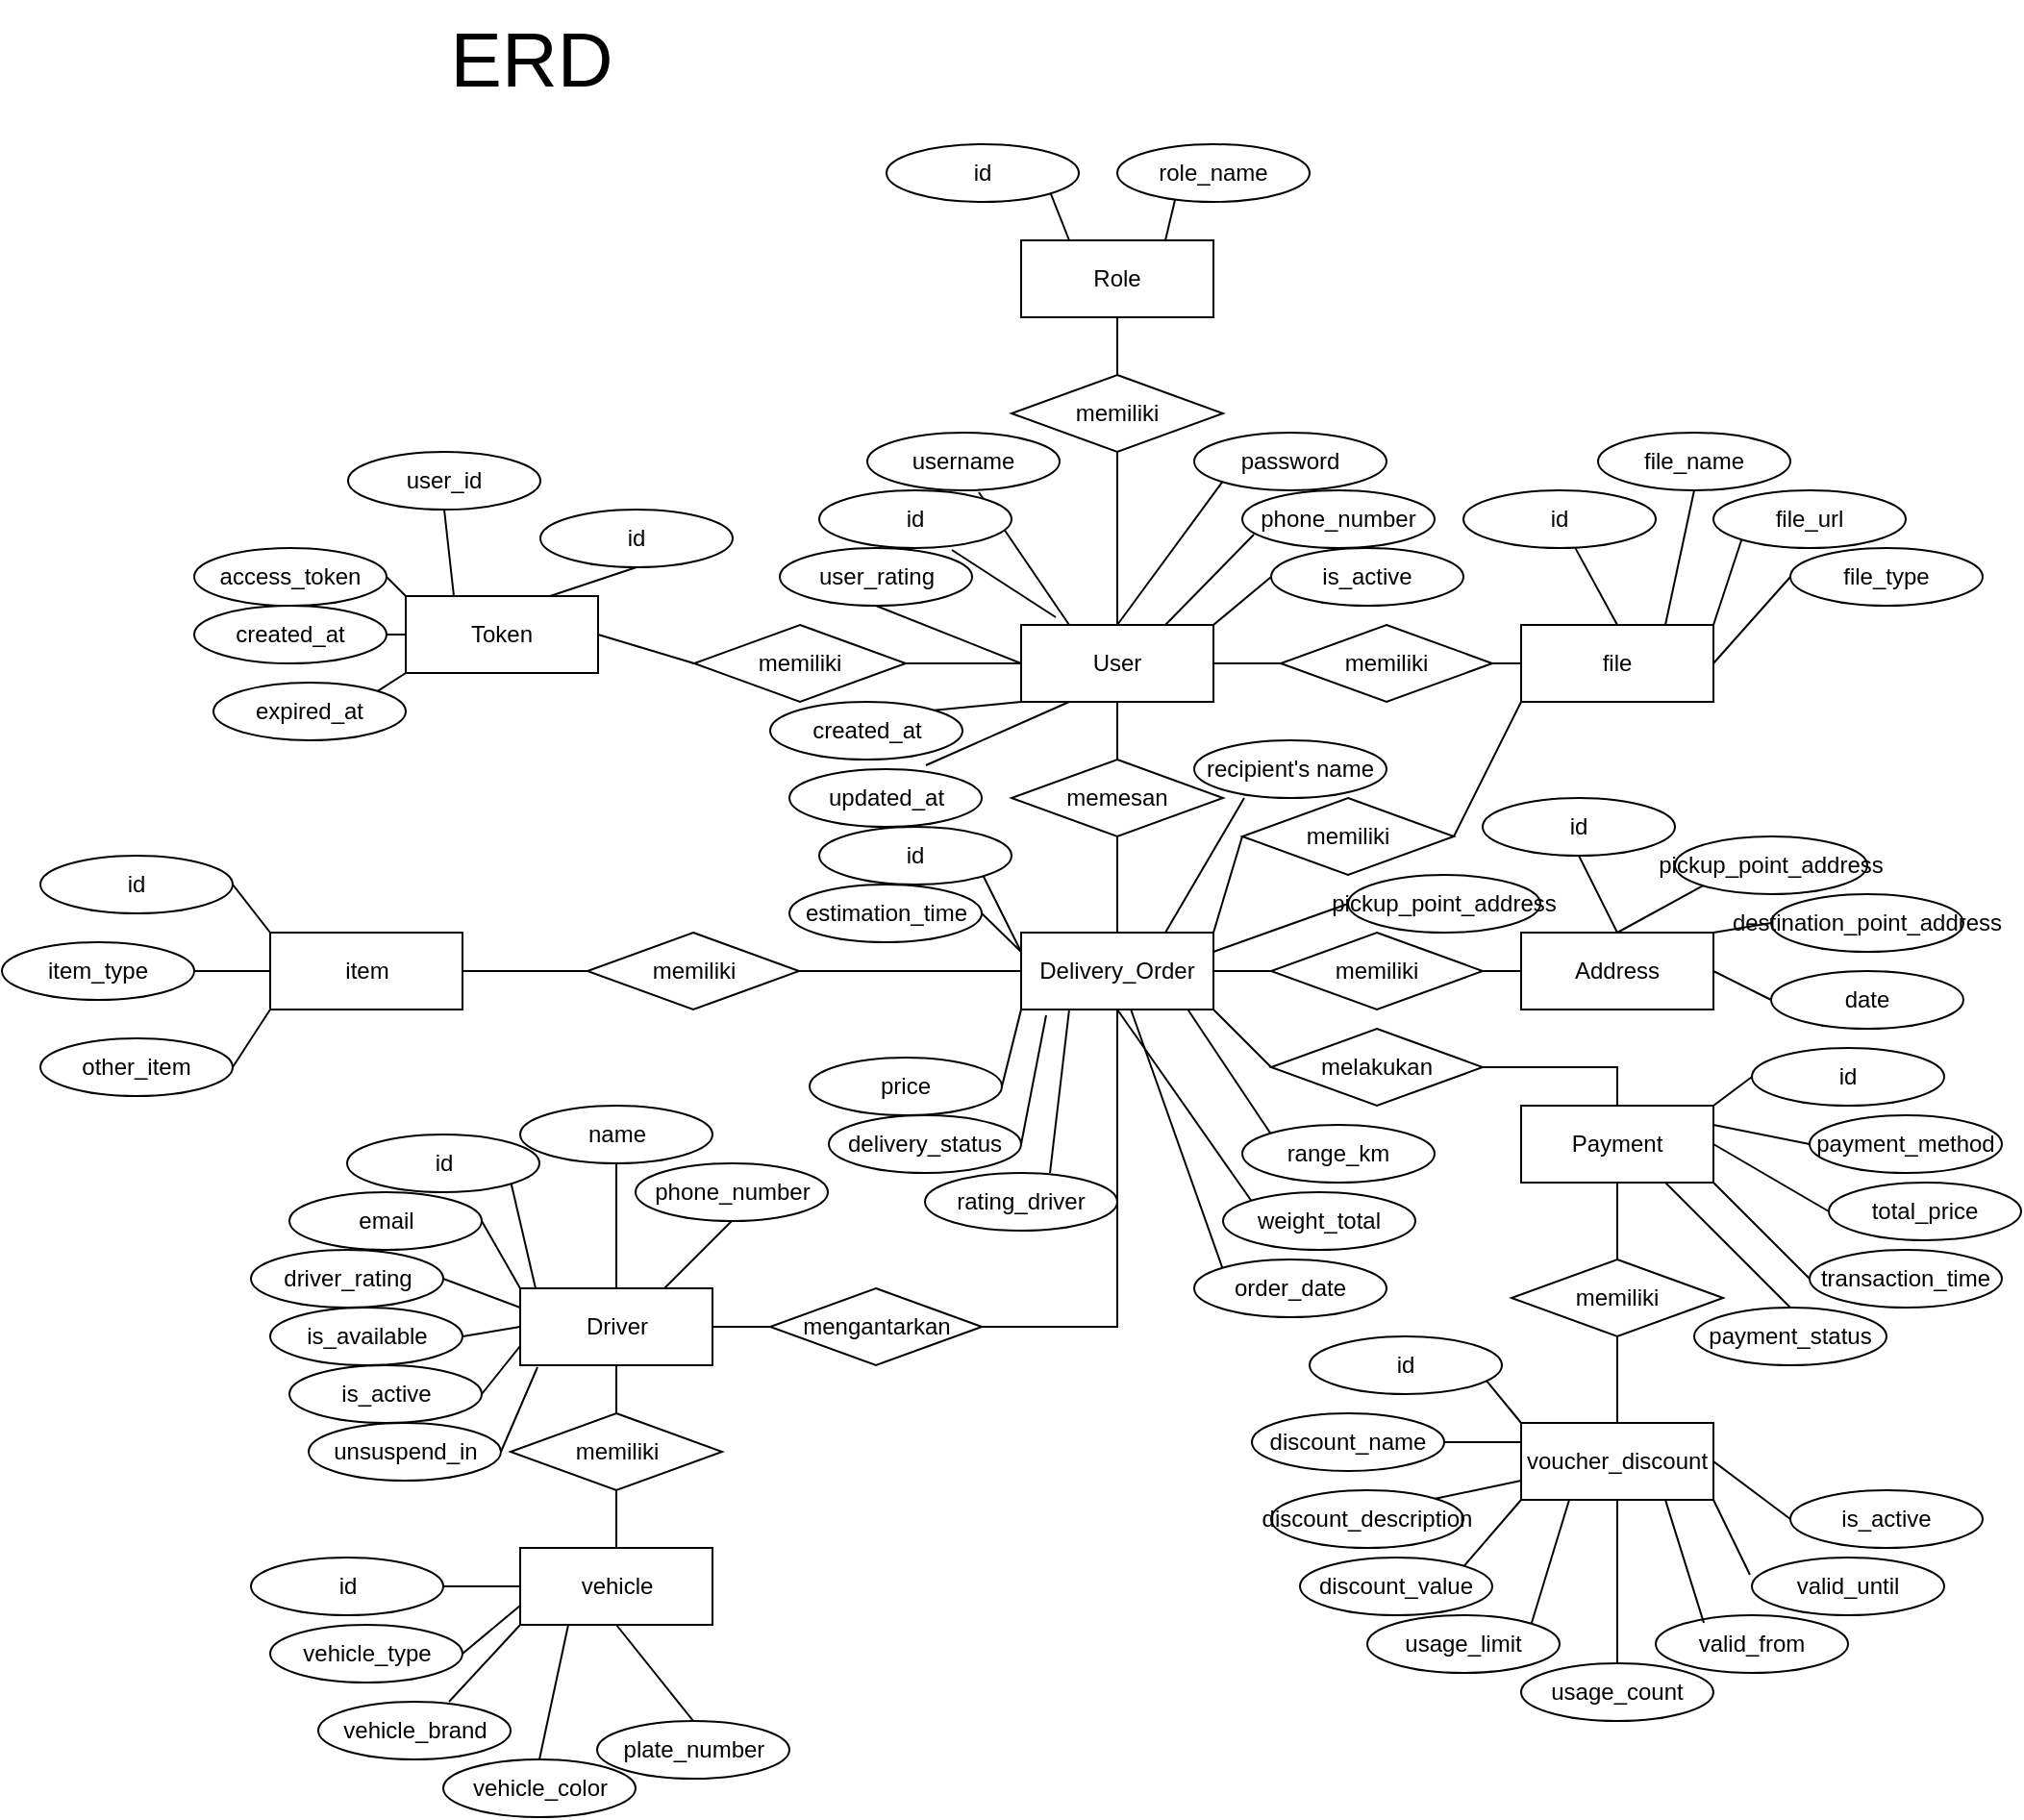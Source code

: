 <mxfile version="27.1.6">
  <diagram id="R2lEEEUBdFMjLlhIrx00" name="Page-1">
    <mxGraphModel dx="1246" dy="687" grid="1" gridSize="10" guides="1" tooltips="1" connect="1" arrows="1" fold="1" page="1" pageScale="1" pageWidth="850" pageHeight="1100" math="0" shadow="0" extFonts="Permanent Marker^https://fonts.googleapis.com/css?family=Permanent+Marker">
      <root>
        <mxCell id="0" />
        <mxCell id="1" parent="0" />
        <mxCell id="cLD9-flNQuJHAPPy_8HS-1" style="rounded=0;orthogonalLoop=1;jettySize=auto;html=1;exitX=0;exitY=0.5;exitDx=0;exitDy=0;entryX=0.5;entryY=1;entryDx=0;entryDy=0;endArrow=none;startFill=0;" edge="1" parent="1" source="cLD9-flNQuJHAPPy_8HS-5" target="cLD9-flNQuJHAPPy_8HS-12">
          <mxGeometry relative="1" as="geometry" />
        </mxCell>
        <mxCell id="cLD9-flNQuJHAPPy_8HS-2" style="rounded=0;orthogonalLoop=1;jettySize=auto;html=1;exitX=1;exitY=0.5;exitDx=0;exitDy=0;entryX=0;entryY=0.5;entryDx=0;entryDy=0;endArrow=none;startFill=0;" edge="1" parent="1" source="cLD9-flNQuJHAPPy_8HS-5" target="cLD9-flNQuJHAPPy_8HS-33">
          <mxGeometry relative="1" as="geometry" />
        </mxCell>
        <mxCell id="cLD9-flNQuJHAPPy_8HS-3" style="rounded=0;orthogonalLoop=1;jettySize=auto;html=1;exitX=0.5;exitY=1;exitDx=0;exitDy=0;entryX=0.5;entryY=0;entryDx=0;entryDy=0;endArrow=none;startFill=0;" edge="1" parent="1" source="cLD9-flNQuJHAPPy_8HS-5" target="cLD9-flNQuJHAPPy_8HS-49">
          <mxGeometry relative="1" as="geometry">
            <mxPoint x="1070" y="555" as="targetPoint" />
          </mxGeometry>
        </mxCell>
        <mxCell id="cLD9-flNQuJHAPPy_8HS-4" style="edgeStyle=orthogonalEdgeStyle;rounded=0;orthogonalLoop=1;jettySize=auto;html=1;exitX=0.5;exitY=0;exitDx=0;exitDy=0;endArrow=none;startFill=0;" edge="1" parent="1" source="cLD9-flNQuJHAPPy_8HS-5" target="cLD9-flNQuJHAPPy_8HS-121">
          <mxGeometry relative="1" as="geometry" />
        </mxCell>
        <mxCell id="cLD9-flNQuJHAPPy_8HS-5" value="User" style="rounded=0;whiteSpace=wrap;html=1;" vertex="1" parent="1">
          <mxGeometry x="900" y="475" width="100" height="40" as="geometry" />
        </mxCell>
        <mxCell id="cLD9-flNQuJHAPPy_8HS-6" value="phone_number" style="ellipse;whiteSpace=wrap;html=1;" vertex="1" parent="1">
          <mxGeometry x="1015" y="405" width="100" height="30" as="geometry" />
        </mxCell>
        <mxCell id="cLD9-flNQuJHAPPy_8HS-7" value="username" style="ellipse;whiteSpace=wrap;html=1;" vertex="1" parent="1">
          <mxGeometry x="820" y="375" width="100" height="30" as="geometry" />
        </mxCell>
        <mxCell id="cLD9-flNQuJHAPPy_8HS-8" value="password" style="ellipse;whiteSpace=wrap;html=1;" vertex="1" parent="1">
          <mxGeometry x="990" y="375" width="100" height="30" as="geometry" />
        </mxCell>
        <mxCell id="cLD9-flNQuJHAPPy_8HS-9" value="created_at" style="ellipse;whiteSpace=wrap;html=1;" vertex="1" parent="1">
          <mxGeometry x="769.5" y="515" width="100" height="30" as="geometry" />
        </mxCell>
        <mxCell id="cLD9-flNQuJHAPPy_8HS-10" value="is_active" style="ellipse;whiteSpace=wrap;html=1;" vertex="1" parent="1">
          <mxGeometry x="1030" y="435" width="100" height="30" as="geometry" />
        </mxCell>
        <mxCell id="cLD9-flNQuJHAPPy_8HS-11" value="updated_at" style="ellipse;whiteSpace=wrap;html=1;" vertex="1" parent="1">
          <mxGeometry x="779.5" y="550" width="100" height="30" as="geometry" />
        </mxCell>
        <mxCell id="cLD9-flNQuJHAPPy_8HS-12" value="user_rating" style="ellipse;whiteSpace=wrap;html=1;" vertex="1" parent="1">
          <mxGeometry x="774.5" y="435" width="100" height="30" as="geometry" />
        </mxCell>
        <mxCell id="cLD9-flNQuJHAPPy_8HS-13" style="edgeStyle=orthogonalEdgeStyle;rounded=0;orthogonalLoop=1;jettySize=auto;html=1;exitX=1;exitY=0.5;exitDx=0;exitDy=0;entryX=0;entryY=0.5;entryDx=0;entryDy=0;endArrow=none;startFill=0;" edge="1" parent="1" source="cLD9-flNQuJHAPPy_8HS-14" target="cLD9-flNQuJHAPPy_8HS-5">
          <mxGeometry relative="1" as="geometry" />
        </mxCell>
        <mxCell id="cLD9-flNQuJHAPPy_8HS-14" value="memiliki" style="rhombus;whiteSpace=wrap;html=1;" vertex="1" parent="1">
          <mxGeometry x="730" y="475" width="110" height="40" as="geometry" />
        </mxCell>
        <mxCell id="cLD9-flNQuJHAPPy_8HS-15" style="rounded=0;orthogonalLoop=1;jettySize=auto;html=1;exitX=1;exitY=0.5;exitDx=0;exitDy=0;entryX=0;entryY=0.5;entryDx=0;entryDy=0;endArrow=none;startFill=0;" edge="1" parent="1" source="cLD9-flNQuJHAPPy_8HS-21" target="cLD9-flNQuJHAPPy_8HS-14">
          <mxGeometry relative="1" as="geometry" />
        </mxCell>
        <mxCell id="cLD9-flNQuJHAPPy_8HS-16" style="rounded=0;orthogonalLoop=1;jettySize=auto;html=1;exitX=0.75;exitY=0;exitDx=0;exitDy=0;entryX=0.5;entryY=1;entryDx=0;entryDy=0;endArrow=none;startFill=0;" edge="1" parent="1" source="cLD9-flNQuJHAPPy_8HS-21" target="cLD9-flNQuJHAPPy_8HS-86">
          <mxGeometry relative="1" as="geometry" />
        </mxCell>
        <mxCell id="cLD9-flNQuJHAPPy_8HS-17" style="rounded=0;orthogonalLoop=1;jettySize=auto;html=1;exitX=0.25;exitY=0;exitDx=0;exitDy=0;entryX=0.5;entryY=1;entryDx=0;entryDy=0;endArrow=none;startFill=0;" edge="1" parent="1" source="cLD9-flNQuJHAPPy_8HS-21" target="cLD9-flNQuJHAPPy_8HS-83">
          <mxGeometry relative="1" as="geometry" />
        </mxCell>
        <mxCell id="cLD9-flNQuJHAPPy_8HS-18" style="rounded=0;orthogonalLoop=1;jettySize=auto;html=1;exitX=0;exitY=0;exitDx=0;exitDy=0;entryX=1;entryY=0.5;entryDx=0;entryDy=0;endArrow=none;startFill=0;" edge="1" parent="1" source="cLD9-flNQuJHAPPy_8HS-21" target="cLD9-flNQuJHAPPy_8HS-88">
          <mxGeometry relative="1" as="geometry" />
        </mxCell>
        <mxCell id="cLD9-flNQuJHAPPy_8HS-19" style="rounded=0;orthogonalLoop=1;jettySize=auto;html=1;exitX=0;exitY=0.5;exitDx=0;exitDy=0;entryX=1;entryY=0.5;entryDx=0;entryDy=0;endArrow=none;startFill=0;" edge="1" parent="1" source="cLD9-flNQuJHAPPy_8HS-21" target="cLD9-flNQuJHAPPy_8HS-82">
          <mxGeometry relative="1" as="geometry" />
        </mxCell>
        <mxCell id="cLD9-flNQuJHAPPy_8HS-20" style="rounded=0;orthogonalLoop=1;jettySize=auto;html=1;exitX=0;exitY=1;exitDx=0;exitDy=0;entryX=1;entryY=0;entryDx=0;entryDy=0;endArrow=none;startFill=0;" edge="1" parent="1" source="cLD9-flNQuJHAPPy_8HS-21" target="cLD9-flNQuJHAPPy_8HS-87">
          <mxGeometry relative="1" as="geometry" />
        </mxCell>
        <mxCell id="cLD9-flNQuJHAPPy_8HS-21" value="Token" style="rounded=0;whiteSpace=wrap;html=1;" vertex="1" parent="1">
          <mxGeometry x="580" y="460" width="100" height="40" as="geometry" />
        </mxCell>
        <mxCell id="cLD9-flNQuJHAPPy_8HS-22" style="rounded=0;orthogonalLoop=1;jettySize=auto;html=1;exitX=0.75;exitY=0;exitDx=0;exitDy=0;entryX=0.5;entryY=1;entryDx=0;entryDy=0;endArrow=none;startFill=0;" edge="1" parent="1" source="cLD9-flNQuJHAPPy_8HS-25" target="cLD9-flNQuJHAPPy_8HS-54">
          <mxGeometry relative="1" as="geometry" />
        </mxCell>
        <mxCell id="cLD9-flNQuJHAPPy_8HS-23" style="rounded=0;orthogonalLoop=1;jettySize=auto;html=1;exitX=1;exitY=0;exitDx=0;exitDy=0;entryX=0;entryY=1;entryDx=0;entryDy=0;endArrow=none;startFill=0;" edge="1" parent="1" source="cLD9-flNQuJHAPPy_8HS-25" target="cLD9-flNQuJHAPPy_8HS-53">
          <mxGeometry relative="1" as="geometry" />
        </mxCell>
        <mxCell id="cLD9-flNQuJHAPPy_8HS-24" style="rounded=0;orthogonalLoop=1;jettySize=auto;html=1;exitX=1;exitY=0.5;exitDx=0;exitDy=0;entryX=0;entryY=0.5;entryDx=0;entryDy=0;endArrow=none;startFill=0;" edge="1" parent="1" source="cLD9-flNQuJHAPPy_8HS-25" target="cLD9-flNQuJHAPPy_8HS-55">
          <mxGeometry relative="1" as="geometry" />
        </mxCell>
        <mxCell id="cLD9-flNQuJHAPPy_8HS-25" value="file" style="rounded=0;whiteSpace=wrap;html=1;" vertex="1" parent="1">
          <mxGeometry x="1160" y="475" width="100" height="40" as="geometry" />
        </mxCell>
        <mxCell id="cLD9-flNQuJHAPPy_8HS-26" style="rounded=0;orthogonalLoop=1;jettySize=auto;html=1;exitX=0.25;exitY=0;exitDx=0;exitDy=0;entryX=0.58;entryY=1.033;entryDx=0;entryDy=0;endArrow=none;startFill=0;entryPerimeter=0;" edge="1" parent="1" source="cLD9-flNQuJHAPPy_8HS-5" target="cLD9-flNQuJHAPPy_8HS-7">
          <mxGeometry relative="1" as="geometry">
            <mxPoint x="955" y="499" as="sourcePoint" />
            <mxPoint x="930" y="445" as="targetPoint" />
          </mxGeometry>
        </mxCell>
        <mxCell id="cLD9-flNQuJHAPPy_8HS-27" style="rounded=0;orthogonalLoop=1;jettySize=auto;html=1;exitX=1;exitY=0;exitDx=0;exitDy=0;entryX=0;entryY=1;entryDx=0;entryDy=0;endArrow=none;startFill=0;" edge="1" parent="1" source="cLD9-flNQuJHAPPy_8HS-9" target="cLD9-flNQuJHAPPy_8HS-5">
          <mxGeometry relative="1" as="geometry">
            <mxPoint x="977" y="674" as="sourcePoint" />
            <mxPoint x="970" y="595" as="targetPoint" />
          </mxGeometry>
        </mxCell>
        <mxCell id="cLD9-flNQuJHAPPy_8HS-28" style="rounded=0;orthogonalLoop=1;jettySize=auto;html=1;exitX=0.71;exitY=-0.067;exitDx=0;exitDy=0;endArrow=none;startFill=0;entryX=0.25;entryY=1;entryDx=0;entryDy=0;exitPerimeter=0;" edge="1" parent="1" source="cLD9-flNQuJHAPPy_8HS-11" target="cLD9-flNQuJHAPPy_8HS-5">
          <mxGeometry relative="1" as="geometry">
            <mxPoint x="1027" y="664" as="sourcePoint" />
            <mxPoint x="1020" y="585" as="targetPoint" />
          </mxGeometry>
        </mxCell>
        <mxCell id="cLD9-flNQuJHAPPy_8HS-29" style="rounded=0;orthogonalLoop=1;jettySize=auto;html=1;exitX=1;exitY=0;exitDx=0;exitDy=0;entryX=0;entryY=0.5;entryDx=0;entryDy=0;endArrow=none;startFill=0;" edge="1" parent="1" source="cLD9-flNQuJHAPPy_8HS-5" target="cLD9-flNQuJHAPPy_8HS-10">
          <mxGeometry relative="1" as="geometry">
            <mxPoint x="957" y="514" as="sourcePoint" />
            <mxPoint x="950" y="435" as="targetPoint" />
          </mxGeometry>
        </mxCell>
        <mxCell id="cLD9-flNQuJHAPPy_8HS-30" style="rounded=0;orthogonalLoop=1;jettySize=auto;html=1;exitX=0.75;exitY=0;exitDx=0;exitDy=0;entryX=0.06;entryY=0.767;entryDx=0;entryDy=0;endArrow=none;startFill=0;entryPerimeter=0;" edge="1" parent="1" source="cLD9-flNQuJHAPPy_8HS-5" target="cLD9-flNQuJHAPPy_8HS-6">
          <mxGeometry relative="1" as="geometry">
            <mxPoint x="967" y="524" as="sourcePoint" />
            <mxPoint x="960" y="445" as="targetPoint" />
          </mxGeometry>
        </mxCell>
        <mxCell id="cLD9-flNQuJHAPPy_8HS-31" style="rounded=0;orthogonalLoop=1;jettySize=auto;html=1;exitX=0.5;exitY=0;exitDx=0;exitDy=0;entryX=0;entryY=1;entryDx=0;entryDy=0;endArrow=none;startFill=0;" edge="1" parent="1" source="cLD9-flNQuJHAPPy_8HS-5" target="cLD9-flNQuJHAPPy_8HS-8">
          <mxGeometry relative="1" as="geometry">
            <mxPoint x="977" y="475" as="sourcePoint" />
            <mxPoint x="970" y="396" as="targetPoint" />
          </mxGeometry>
        </mxCell>
        <mxCell id="cLD9-flNQuJHAPPy_8HS-32" style="edgeStyle=orthogonalEdgeStyle;rounded=0;orthogonalLoop=1;jettySize=auto;html=1;exitX=1;exitY=0.5;exitDx=0;exitDy=0;entryX=0;entryY=0.5;entryDx=0;entryDy=0;endArrow=none;startFill=0;" edge="1" parent="1" source="cLD9-flNQuJHAPPy_8HS-33" target="cLD9-flNQuJHAPPy_8HS-25">
          <mxGeometry relative="1" as="geometry" />
        </mxCell>
        <mxCell id="cLD9-flNQuJHAPPy_8HS-33" value="memiliki" style="rhombus;whiteSpace=wrap;html=1;" vertex="1" parent="1">
          <mxGeometry x="1035" y="475" width="110" height="40" as="geometry" />
        </mxCell>
        <mxCell id="cLD9-flNQuJHAPPy_8HS-34" style="edgeStyle=orthogonalEdgeStyle;rounded=0;orthogonalLoop=1;jettySize=auto;html=1;exitX=1;exitY=0.5;exitDx=0;exitDy=0;entryX=0;entryY=0.5;entryDx=0;entryDy=0;endArrow=none;startFill=0;" edge="1" parent="1" source="cLD9-flNQuJHAPPy_8HS-36" target="cLD9-flNQuJHAPPy_8HS-47">
          <mxGeometry relative="1" as="geometry">
            <mxPoint x="779.5" y="795" as="targetPoint" />
          </mxGeometry>
        </mxCell>
        <mxCell id="cLD9-flNQuJHAPPy_8HS-35" style="edgeStyle=orthogonalEdgeStyle;rounded=0;orthogonalLoop=1;jettySize=auto;html=1;exitX=0.5;exitY=1;exitDx=0;exitDy=0;entryX=0.5;entryY=0;entryDx=0;entryDy=0;endArrow=none;startFill=0;" edge="1" parent="1" source="cLD9-flNQuJHAPPy_8HS-36" target="cLD9-flNQuJHAPPy_8HS-108">
          <mxGeometry relative="1" as="geometry" />
        </mxCell>
        <mxCell id="cLD9-flNQuJHAPPy_8HS-36" value="Driver" style="rounded=0;whiteSpace=wrap;html=1;" vertex="1" parent="1">
          <mxGeometry x="639.5" y="820" width="100" height="40" as="geometry" />
        </mxCell>
        <mxCell id="cLD9-flNQuJHAPPy_8HS-37" style="rounded=0;orthogonalLoop=1;jettySize=auto;html=1;exitX=0.75;exitY=0;exitDx=0;exitDy=0;entryX=0.26;entryY=1;entryDx=0;entryDy=0;endArrow=none;startFill=0;entryPerimeter=0;" edge="1" parent="1" source="cLD9-flNQuJHAPPy_8HS-45" target="cLD9-flNQuJHAPPy_8HS-60">
          <mxGeometry relative="1" as="geometry" />
        </mxCell>
        <mxCell id="cLD9-flNQuJHAPPy_8HS-38" style="rounded=0;orthogonalLoop=1;jettySize=auto;html=1;exitX=1;exitY=0.25;exitDx=0;exitDy=0;entryX=0;entryY=0.5;entryDx=0;entryDy=0;endArrow=none;startFill=0;" edge="1" parent="1" source="cLD9-flNQuJHAPPy_8HS-45" target="cLD9-flNQuJHAPPy_8HS-59">
          <mxGeometry relative="1" as="geometry" />
        </mxCell>
        <mxCell id="cLD9-flNQuJHAPPy_8HS-39" style="edgeStyle=orthogonalEdgeStyle;rounded=0;orthogonalLoop=1;jettySize=auto;html=1;exitX=1;exitY=0.5;exitDx=0;exitDy=0;entryX=0;entryY=0.5;entryDx=0;entryDy=0;endArrow=none;startFill=0;" edge="1" parent="1" source="cLD9-flNQuJHAPPy_8HS-45" target="cLD9-flNQuJHAPPy_8HS-80">
          <mxGeometry relative="1" as="geometry" />
        </mxCell>
        <mxCell id="cLD9-flNQuJHAPPy_8HS-40" style="rounded=0;orthogonalLoop=1;jettySize=auto;html=1;entryX=0;entryY=0;entryDx=0;entryDy=0;endArrow=none;startFill=0;exitX=0.8;exitY=0.75;exitDx=0;exitDy=0;exitPerimeter=0;" edge="1" parent="1" source="cLD9-flNQuJHAPPy_8HS-45" target="cLD9-flNQuJHAPPy_8HS-58">
          <mxGeometry relative="1" as="geometry">
            <mxPoint x="1000" y="715" as="sourcePoint" />
          </mxGeometry>
        </mxCell>
        <mxCell id="cLD9-flNQuJHAPPy_8HS-41" style="rounded=0;orthogonalLoop=1;jettySize=auto;html=1;exitX=0.5;exitY=1;exitDx=0;exitDy=0;entryX=0;entryY=0;entryDx=0;entryDy=0;endArrow=none;startFill=0;" edge="1" parent="1" source="cLD9-flNQuJHAPPy_8HS-45" target="cLD9-flNQuJHAPPy_8HS-57">
          <mxGeometry relative="1" as="geometry" />
        </mxCell>
        <mxCell id="cLD9-flNQuJHAPPy_8HS-42" style="rounded=0;orthogonalLoop=1;jettySize=auto;html=1;exitX=1;exitY=0;exitDx=0;exitDy=0;entryX=0;entryY=0.5;entryDx=0;entryDy=0;endArrow=none;startFill=0;" edge="1" parent="1" source="cLD9-flNQuJHAPPy_8HS-45" target="cLD9-flNQuJHAPPy_8HS-119">
          <mxGeometry relative="1" as="geometry" />
        </mxCell>
        <mxCell id="cLD9-flNQuJHAPPy_8HS-43" style="rounded=0;orthogonalLoop=1;jettySize=auto;html=1;exitX=1;exitY=1;exitDx=0;exitDy=0;endArrow=none;startFill=0;entryX=0;entryY=0.5;entryDx=0;entryDy=0;" edge="1" parent="1" source="cLD9-flNQuJHAPPy_8HS-45" target="cLD9-flNQuJHAPPy_8HS-128">
          <mxGeometry relative="1" as="geometry">
            <mxPoint x="1080" y="735" as="targetPoint" />
          </mxGeometry>
        </mxCell>
        <mxCell id="cLD9-flNQuJHAPPy_8HS-44" value="" style="edgeStyle=orthogonalEdgeStyle;rounded=0;orthogonalLoop=1;jettySize=auto;html=1;endArrow=none;startFill=0;" edge="1" parent="1" source="cLD9-flNQuJHAPPy_8HS-45" target="cLD9-flNQuJHAPPy_8HS-169">
          <mxGeometry relative="1" as="geometry" />
        </mxCell>
        <mxCell id="cLD9-flNQuJHAPPy_8HS-45" value="Delivery_Order" style="rounded=0;whiteSpace=wrap;html=1;" vertex="1" parent="1">
          <mxGeometry x="900" y="635" width="100" height="40" as="geometry" />
        </mxCell>
        <mxCell id="cLD9-flNQuJHAPPy_8HS-46" style="edgeStyle=orthogonalEdgeStyle;rounded=0;orthogonalLoop=1;jettySize=auto;html=1;exitX=1;exitY=0.5;exitDx=0;exitDy=0;entryX=0.5;entryY=1;entryDx=0;entryDy=0;endArrow=none;startFill=0;" edge="1" parent="1" source="cLD9-flNQuJHAPPy_8HS-47" target="cLD9-flNQuJHAPPy_8HS-45">
          <mxGeometry relative="1" as="geometry">
            <mxPoint x="949.5" y="715" as="targetPoint" />
          </mxGeometry>
        </mxCell>
        <mxCell id="cLD9-flNQuJHAPPy_8HS-47" value="mengantarkan" style="rhombus;whiteSpace=wrap;html=1;" vertex="1" parent="1">
          <mxGeometry x="769.5" y="820" width="110" height="40" as="geometry" />
        </mxCell>
        <mxCell id="cLD9-flNQuJHAPPy_8HS-48" style="rounded=0;orthogonalLoop=1;jettySize=auto;html=1;exitX=0.5;exitY=1;exitDx=0;exitDy=0;entryX=0.5;entryY=0;entryDx=0;entryDy=0;endArrow=none;startFill=0;" edge="1" parent="1" source="cLD9-flNQuJHAPPy_8HS-49" target="cLD9-flNQuJHAPPy_8HS-45">
          <mxGeometry relative="1" as="geometry" />
        </mxCell>
        <mxCell id="cLD9-flNQuJHAPPy_8HS-49" value="memesan" style="rhombus;whiteSpace=wrap;html=1;" vertex="1" parent="1">
          <mxGeometry x="895" y="545" width="110" height="40" as="geometry" />
        </mxCell>
        <mxCell id="cLD9-flNQuJHAPPy_8HS-50" value="id" style="ellipse;whiteSpace=wrap;html=1;" vertex="1" parent="1">
          <mxGeometry x="795" y="405" width="100" height="30" as="geometry" />
        </mxCell>
        <mxCell id="cLD9-flNQuJHAPPy_8HS-51" style="rounded=0;orthogonalLoop=1;jettySize=auto;html=1;exitX=0.69;exitY=1.033;exitDx=0;exitDy=0;entryX=0.18;entryY=-0.1;entryDx=0;entryDy=0;entryPerimeter=0;endArrow=none;startFill=0;exitPerimeter=0;" edge="1" parent="1" source="cLD9-flNQuJHAPPy_8HS-50" target="cLD9-flNQuJHAPPy_8HS-5">
          <mxGeometry relative="1" as="geometry" />
        </mxCell>
        <mxCell id="cLD9-flNQuJHAPPy_8HS-52" value="id" style="ellipse;whiteSpace=wrap;html=1;" vertex="1" parent="1">
          <mxGeometry x="1130" y="405" width="100" height="30" as="geometry" />
        </mxCell>
        <mxCell id="cLD9-flNQuJHAPPy_8HS-53" value="file_url" style="ellipse;whiteSpace=wrap;html=1;" vertex="1" parent="1">
          <mxGeometry x="1260" y="405" width="100" height="30" as="geometry" />
        </mxCell>
        <mxCell id="cLD9-flNQuJHAPPy_8HS-54" value="file_name" style="ellipse;whiteSpace=wrap;html=1;" vertex="1" parent="1">
          <mxGeometry x="1200" y="375" width="100" height="30" as="geometry" />
        </mxCell>
        <mxCell id="cLD9-flNQuJHAPPy_8HS-55" value="file_type" style="ellipse;whiteSpace=wrap;html=1;" vertex="1" parent="1">
          <mxGeometry x="1300" y="435" width="100" height="30" as="geometry" />
        </mxCell>
        <mxCell id="cLD9-flNQuJHAPPy_8HS-56" style="rounded=0;orthogonalLoop=1;jettySize=auto;html=1;exitX=0.5;exitY=0;exitDx=0;exitDy=0;endArrow=none;startFill=0;" edge="1" parent="1" source="cLD9-flNQuJHAPPy_8HS-25" target="cLD9-flNQuJHAPPy_8HS-52">
          <mxGeometry relative="1" as="geometry" />
        </mxCell>
        <mxCell id="cLD9-flNQuJHAPPy_8HS-57" value="&lt;span style=&quot;text-align: left;&quot;&gt;weight_total&lt;/span&gt;" style="ellipse;whiteSpace=wrap;html=1;" vertex="1" parent="1">
          <mxGeometry x="1005" y="770" width="100" height="30" as="geometry" />
        </mxCell>
        <mxCell id="cLD9-flNQuJHAPPy_8HS-58" value="&lt;span style=&quot;text-align: left;&quot;&gt;range_km&lt;/span&gt;" style="ellipse;whiteSpace=wrap;html=1;" vertex="1" parent="1">
          <mxGeometry x="1015" y="735" width="100" height="30" as="geometry" />
        </mxCell>
        <mxCell id="cLD9-flNQuJHAPPy_8HS-59" value="&lt;span style=&quot;text-align: left;&quot;&gt;pickup_point_address&lt;/span&gt;" style="ellipse;whiteSpace=wrap;html=1;" vertex="1" parent="1">
          <mxGeometry x="1070" y="605" width="100" height="30" as="geometry" />
        </mxCell>
        <mxCell id="cLD9-flNQuJHAPPy_8HS-60" value="&lt;span style=&quot;text-align: left;&quot;&gt;recipient&#39;s name&lt;/span&gt;" style="ellipse;whiteSpace=wrap;html=1;" vertex="1" parent="1">
          <mxGeometry x="990" y="535" width="100" height="30" as="geometry" />
        </mxCell>
        <mxCell id="cLD9-flNQuJHAPPy_8HS-61" style="rounded=0;orthogonalLoop=1;jettySize=auto;html=1;exitX=0.5;exitY=0;exitDx=0;exitDy=0;entryX=0.5;entryY=1;entryDx=0;entryDy=0;endArrow=none;startFill=0;" edge="1" parent="1" source="cLD9-flNQuJHAPPy_8HS-65" target="cLD9-flNQuJHAPPy_8HS-74">
          <mxGeometry relative="1" as="geometry" />
        </mxCell>
        <mxCell id="cLD9-flNQuJHAPPy_8HS-62" style="rounded=0;orthogonalLoop=1;jettySize=auto;html=1;exitX=0.5;exitY=0;exitDx=0;exitDy=0;entryX=0;entryY=1;entryDx=0;entryDy=0;endArrow=none;startFill=0;" edge="1" parent="1" source="cLD9-flNQuJHAPPy_8HS-65" target="cLD9-flNQuJHAPPy_8HS-73">
          <mxGeometry relative="1" as="geometry" />
        </mxCell>
        <mxCell id="cLD9-flNQuJHAPPy_8HS-63" style="rounded=0;orthogonalLoop=1;jettySize=auto;html=1;exitX=1;exitY=0;exitDx=0;exitDy=0;entryX=0;entryY=0.5;entryDx=0;entryDy=0;endArrow=none;startFill=0;" edge="1" parent="1" source="cLD9-flNQuJHAPPy_8HS-65" target="cLD9-flNQuJHAPPy_8HS-72">
          <mxGeometry relative="1" as="geometry" />
        </mxCell>
        <mxCell id="cLD9-flNQuJHAPPy_8HS-64" style="rounded=0;orthogonalLoop=1;jettySize=auto;html=1;exitX=1;exitY=0.5;exitDx=0;exitDy=0;entryX=0;entryY=0.5;entryDx=0;entryDy=0;endArrow=none;startFill=0;" edge="1" parent="1" source="cLD9-flNQuJHAPPy_8HS-65" target="cLD9-flNQuJHAPPy_8HS-71">
          <mxGeometry relative="1" as="geometry" />
        </mxCell>
        <mxCell id="cLD9-flNQuJHAPPy_8HS-65" value="Address" style="rounded=0;whiteSpace=wrap;html=1;" vertex="1" parent="1">
          <mxGeometry x="1160" y="635" width="100" height="40" as="geometry" />
        </mxCell>
        <mxCell id="cLD9-flNQuJHAPPy_8HS-66" value="&lt;span style=&quot;text-align: left;&quot;&gt;order_date&lt;/span&gt;" style="ellipse;whiteSpace=wrap;html=1;" vertex="1" parent="1">
          <mxGeometry x="990" y="805" width="100" height="30" as="geometry" />
        </mxCell>
        <mxCell id="cLD9-flNQuJHAPPy_8HS-67" style="rounded=0;orthogonalLoop=1;jettySize=auto;html=1;exitX=1;exitY=0.5;exitDx=0;exitDy=0;entryX=0;entryY=0.25;entryDx=0;entryDy=0;endArrow=none;startFill=0;" edge="1" parent="1" source="cLD9-flNQuJHAPPy_8HS-68" target="cLD9-flNQuJHAPPy_8HS-45">
          <mxGeometry relative="1" as="geometry" />
        </mxCell>
        <mxCell id="cLD9-flNQuJHAPPy_8HS-68" value="&lt;span style=&quot;text-align: left;&quot;&gt;estimation_time&lt;/span&gt;" style="ellipse;whiteSpace=wrap;html=1;" vertex="1" parent="1">
          <mxGeometry x="779.5" y="610" width="100" height="30" as="geometry" />
        </mxCell>
        <mxCell id="cLD9-flNQuJHAPPy_8HS-69" style="rounded=0;orthogonalLoop=1;jettySize=auto;html=1;exitX=1;exitY=0.5;exitDx=0;exitDy=0;entryX=0;entryY=1;entryDx=0;entryDy=0;endArrow=none;startFill=0;" edge="1" parent="1" source="cLD9-flNQuJHAPPy_8HS-70" target="cLD9-flNQuJHAPPy_8HS-45">
          <mxGeometry relative="1" as="geometry" />
        </mxCell>
        <mxCell id="cLD9-flNQuJHAPPy_8HS-70" value="&lt;span style=&quot;text-align: left;&quot;&gt;price&lt;/span&gt;" style="ellipse;whiteSpace=wrap;html=1;" vertex="1" parent="1">
          <mxGeometry x="790" y="700" width="100" height="30" as="geometry" />
        </mxCell>
        <mxCell id="cLD9-flNQuJHAPPy_8HS-71" value="&lt;span style=&quot;text-align: left;&quot;&gt;date&lt;/span&gt;" style="ellipse;whiteSpace=wrap;html=1;" vertex="1" parent="1">
          <mxGeometry x="1290" y="655" width="100" height="30" as="geometry" />
        </mxCell>
        <mxCell id="cLD9-flNQuJHAPPy_8HS-72" value="&lt;span style=&quot;text-align: left;&quot;&gt;destination_point_address&lt;/span&gt;" style="ellipse;whiteSpace=wrap;html=1;" vertex="1" parent="1">
          <mxGeometry x="1290" y="615" width="100" height="30" as="geometry" />
        </mxCell>
        <mxCell id="cLD9-flNQuJHAPPy_8HS-73" value="&lt;span style=&quot;text-align: left;&quot;&gt;pickup_point_address&lt;/span&gt;" style="ellipse;whiteSpace=wrap;html=1;" vertex="1" parent="1">
          <mxGeometry x="1240" y="585" width="100" height="30" as="geometry" />
        </mxCell>
        <mxCell id="cLD9-flNQuJHAPPy_8HS-74" value="&lt;span style=&quot;text-align: left;&quot;&gt;id&lt;/span&gt;" style="ellipse;whiteSpace=wrap;html=1;" vertex="1" parent="1">
          <mxGeometry x="1140" y="565" width="100" height="30" as="geometry" />
        </mxCell>
        <mxCell id="cLD9-flNQuJHAPPy_8HS-75" style="rounded=0;orthogonalLoop=1;jettySize=auto;html=1;exitX=0.65;exitY=0;exitDx=0;exitDy=0;entryX=0.25;entryY=1;entryDx=0;entryDy=0;endArrow=none;startFill=0;exitPerimeter=0;" edge="1" parent="1" source="cLD9-flNQuJHAPPy_8HS-76" target="cLD9-flNQuJHAPPy_8HS-45">
          <mxGeometry relative="1" as="geometry" />
        </mxCell>
        <mxCell id="cLD9-flNQuJHAPPy_8HS-76" value="&lt;span style=&quot;text-align: left;&quot;&gt;rating_driver&lt;/span&gt;" style="ellipse;whiteSpace=wrap;html=1;" vertex="1" parent="1">
          <mxGeometry x="850" y="760" width="100" height="30" as="geometry" />
        </mxCell>
        <mxCell id="cLD9-flNQuJHAPPy_8HS-77" style="rounded=0;orthogonalLoop=1;jettySize=auto;html=1;exitX=1;exitY=0.5;exitDx=0;exitDy=0;entryX=0.13;entryY=1.075;entryDx=0;entryDy=0;endArrow=none;startFill=0;entryPerimeter=0;" edge="1" parent="1" source="cLD9-flNQuJHAPPy_8HS-78" target="cLD9-flNQuJHAPPy_8HS-45">
          <mxGeometry relative="1" as="geometry" />
        </mxCell>
        <mxCell id="cLD9-flNQuJHAPPy_8HS-78" value="&lt;span style=&quot;text-align: left;&quot;&gt;delivery_status&lt;/span&gt;" style="ellipse;whiteSpace=wrap;html=1;" vertex="1" parent="1">
          <mxGeometry x="800" y="730" width="100" height="30" as="geometry" />
        </mxCell>
        <mxCell id="cLD9-flNQuJHAPPy_8HS-79" style="edgeStyle=orthogonalEdgeStyle;rounded=0;orthogonalLoop=1;jettySize=auto;html=1;exitX=1;exitY=0.5;exitDx=0;exitDy=0;entryX=0;entryY=0.5;entryDx=0;entryDy=0;endArrow=none;startFill=0;" edge="1" parent="1" source="cLD9-flNQuJHAPPy_8HS-80" target="cLD9-flNQuJHAPPy_8HS-65">
          <mxGeometry relative="1" as="geometry" />
        </mxCell>
        <mxCell id="cLD9-flNQuJHAPPy_8HS-80" value="memiliki" style="rhombus;whiteSpace=wrap;html=1;" vertex="1" parent="1">
          <mxGeometry x="1030" y="635" width="110" height="40" as="geometry" />
        </mxCell>
        <mxCell id="cLD9-flNQuJHAPPy_8HS-81" style="rounded=0;orthogonalLoop=1;jettySize=auto;html=1;exitX=0;exitY=0;exitDx=0;exitDy=0;endArrow=none;startFill=0;" edge="1" parent="1" source="cLD9-flNQuJHAPPy_8HS-66" target="cLD9-flNQuJHAPPy_8HS-45">
          <mxGeometry relative="1" as="geometry" />
        </mxCell>
        <mxCell id="cLD9-flNQuJHAPPy_8HS-82" value="created_at" style="ellipse;whiteSpace=wrap;html=1;" vertex="1" parent="1">
          <mxGeometry x="470" y="465" width="100" height="30" as="geometry" />
        </mxCell>
        <mxCell id="cLD9-flNQuJHAPPy_8HS-83" value="user_id" style="ellipse;whiteSpace=wrap;html=1;" vertex="1" parent="1">
          <mxGeometry x="550" y="385" width="100" height="30" as="geometry" />
        </mxCell>
        <mxCell id="cLD9-flNQuJHAPPy_8HS-84" style="rounded=0;orthogonalLoop=1;jettySize=auto;html=1;exitX=1;exitY=1;exitDx=0;exitDy=0;entryX=0;entryY=0.25;entryDx=0;entryDy=0;endArrow=none;startFill=0;" edge="1" parent="1" source="cLD9-flNQuJHAPPy_8HS-85" target="cLD9-flNQuJHAPPy_8HS-45">
          <mxGeometry relative="1" as="geometry" />
        </mxCell>
        <mxCell id="cLD9-flNQuJHAPPy_8HS-85" value="id" style="ellipse;whiteSpace=wrap;html=1;" vertex="1" parent="1">
          <mxGeometry x="795" y="580" width="100" height="30" as="geometry" />
        </mxCell>
        <mxCell id="cLD9-flNQuJHAPPy_8HS-86" value="id" style="ellipse;whiteSpace=wrap;html=1;" vertex="1" parent="1">
          <mxGeometry x="650" y="415" width="100" height="30" as="geometry" />
        </mxCell>
        <mxCell id="cLD9-flNQuJHAPPy_8HS-87" value="expired_at" style="ellipse;whiteSpace=wrap;html=1;" vertex="1" parent="1">
          <mxGeometry x="480" y="505" width="100" height="30" as="geometry" />
        </mxCell>
        <mxCell id="cLD9-flNQuJHAPPy_8HS-88" value="access_token" style="ellipse;whiteSpace=wrap;html=1;" vertex="1" parent="1">
          <mxGeometry x="470" y="435" width="100" height="30" as="geometry" />
        </mxCell>
        <mxCell id="cLD9-flNQuJHAPPy_8HS-89" value="id" style="ellipse;whiteSpace=wrap;html=1;" vertex="1" parent="1">
          <mxGeometry x="549.5" y="740" width="100" height="30" as="geometry" />
        </mxCell>
        <mxCell id="cLD9-flNQuJHAPPy_8HS-90" style="edgeStyle=orthogonalEdgeStyle;rounded=0;orthogonalLoop=1;jettySize=auto;html=1;exitX=0.5;exitY=1;exitDx=0;exitDy=0;entryX=0.5;entryY=0;entryDx=0;entryDy=0;endArrow=none;startFill=0;" edge="1" parent="1" source="cLD9-flNQuJHAPPy_8HS-91" target="cLD9-flNQuJHAPPy_8HS-36">
          <mxGeometry relative="1" as="geometry" />
        </mxCell>
        <mxCell id="cLD9-flNQuJHAPPy_8HS-91" value="name" style="ellipse;whiteSpace=wrap;html=1;" vertex="1" parent="1">
          <mxGeometry x="639.5" y="725" width="100" height="30" as="geometry" />
        </mxCell>
        <mxCell id="cLD9-flNQuJHAPPy_8HS-92" style="rounded=0;orthogonalLoop=1;jettySize=auto;html=1;exitX=1;exitY=0.5;exitDx=0;exitDy=0;entryX=0;entryY=0.75;entryDx=0;entryDy=0;endArrow=none;startFill=0;" edge="1" parent="1" source="cLD9-flNQuJHAPPy_8HS-93" target="cLD9-flNQuJHAPPy_8HS-36">
          <mxGeometry relative="1" as="geometry" />
        </mxCell>
        <mxCell id="cLD9-flNQuJHAPPy_8HS-93" value="&lt;span style=&quot;text-align: left;&quot;&gt;is_active&lt;/span&gt;" style="ellipse;whiteSpace=wrap;html=1;" vertex="1" parent="1">
          <mxGeometry x="519.5" y="860" width="100" height="30" as="geometry" />
        </mxCell>
        <mxCell id="cLD9-flNQuJHAPPy_8HS-94" style="rounded=0;orthogonalLoop=1;jettySize=auto;html=1;exitX=1;exitY=0.5;exitDx=0;exitDy=0;entryX=0;entryY=0.5;entryDx=0;entryDy=0;endArrow=none;startFill=0;" edge="1" parent="1" source="cLD9-flNQuJHAPPy_8HS-95" target="cLD9-flNQuJHAPPy_8HS-36">
          <mxGeometry relative="1" as="geometry" />
        </mxCell>
        <mxCell id="cLD9-flNQuJHAPPy_8HS-95" value="&lt;span style=&quot;text-align: left;&quot;&gt;is_available&lt;/span&gt;" style="ellipse;whiteSpace=wrap;html=1;" vertex="1" parent="1">
          <mxGeometry x="509.5" y="830" width="100" height="30" as="geometry" />
        </mxCell>
        <mxCell id="cLD9-flNQuJHAPPy_8HS-96" style="rounded=0;orthogonalLoop=1;jettySize=auto;html=1;exitX=1;exitY=0.5;exitDx=0;exitDy=0;entryX=0.09;entryY=1.025;entryDx=0;entryDy=0;endArrow=none;startFill=0;entryPerimeter=0;" edge="1" parent="1" source="cLD9-flNQuJHAPPy_8HS-97" target="cLD9-flNQuJHAPPy_8HS-36">
          <mxGeometry relative="1" as="geometry" />
        </mxCell>
        <mxCell id="cLD9-flNQuJHAPPy_8HS-97" value="&lt;span style=&quot;text-align: left;&quot;&gt;unsuspend_in&lt;/span&gt;" style="ellipse;whiteSpace=wrap;html=1;" vertex="1" parent="1">
          <mxGeometry x="529.5" y="890" width="100" height="30" as="geometry" />
        </mxCell>
        <mxCell id="cLD9-flNQuJHAPPy_8HS-98" style="rounded=0;orthogonalLoop=1;jettySize=auto;html=1;exitX=0.5;exitY=1;exitDx=0;exitDy=0;entryX=0.75;entryY=0;entryDx=0;entryDy=0;endArrow=none;startFill=0;" edge="1" parent="1" source="cLD9-flNQuJHAPPy_8HS-99" target="cLD9-flNQuJHAPPy_8HS-36">
          <mxGeometry relative="1" as="geometry" />
        </mxCell>
        <mxCell id="cLD9-flNQuJHAPPy_8HS-99" value="phone_number" style="ellipse;whiteSpace=wrap;html=1;" vertex="1" parent="1">
          <mxGeometry x="699.5" y="755" width="100" height="30" as="geometry" />
        </mxCell>
        <mxCell id="cLD9-flNQuJHAPPy_8HS-100" style="rounded=0;orthogonalLoop=1;jettySize=auto;html=1;exitX=1;exitY=0.5;exitDx=0;exitDy=0;entryX=0;entryY=0;entryDx=0;entryDy=0;endArrow=none;startFill=0;" edge="1" parent="1" source="cLD9-flNQuJHAPPy_8HS-101" target="cLD9-flNQuJHAPPy_8HS-36">
          <mxGeometry relative="1" as="geometry" />
        </mxCell>
        <mxCell id="cLD9-flNQuJHAPPy_8HS-101" value="email" style="ellipse;whiteSpace=wrap;html=1;" vertex="1" parent="1">
          <mxGeometry x="519.5" y="770" width="100" height="30" as="geometry" />
        </mxCell>
        <mxCell id="cLD9-flNQuJHAPPy_8HS-102" style="rounded=0;orthogonalLoop=1;jettySize=auto;html=1;exitX=1;exitY=0.5;exitDx=0;exitDy=0;entryX=0;entryY=0.25;entryDx=0;entryDy=0;endArrow=none;startFill=0;" edge="1" parent="1" source="cLD9-flNQuJHAPPy_8HS-103" target="cLD9-flNQuJHAPPy_8HS-36">
          <mxGeometry relative="1" as="geometry" />
        </mxCell>
        <mxCell id="cLD9-flNQuJHAPPy_8HS-103" value="driver_rating" style="ellipse;whiteSpace=wrap;html=1;" vertex="1" parent="1">
          <mxGeometry x="499.5" y="800" width="100" height="30" as="geometry" />
        </mxCell>
        <mxCell id="cLD9-flNQuJHAPPy_8HS-104" style="rounded=0;orthogonalLoop=1;jettySize=auto;html=1;exitX=0.5;exitY=1;exitDx=0;exitDy=0;entryX=0.5;entryY=0;entryDx=0;entryDy=0;endArrow=none;startFill=0;" edge="1" parent="1" source="cLD9-flNQuJHAPPy_8HS-105" target="cLD9-flNQuJHAPPy_8HS-117">
          <mxGeometry relative="1" as="geometry" />
        </mxCell>
        <mxCell id="cLD9-flNQuJHAPPy_8HS-105" value="vehicle" style="rounded=0;whiteSpace=wrap;html=1;" vertex="1" parent="1">
          <mxGeometry x="639.5" y="955" width="100" height="40" as="geometry" />
        </mxCell>
        <mxCell id="cLD9-flNQuJHAPPy_8HS-106" style="rounded=0;orthogonalLoop=1;jettySize=auto;html=1;exitX=1;exitY=1;exitDx=0;exitDy=0;entryX=0.08;entryY=0;entryDx=0;entryDy=0;entryPerimeter=0;endArrow=none;startFill=0;" edge="1" parent="1" source="cLD9-flNQuJHAPPy_8HS-89" target="cLD9-flNQuJHAPPy_8HS-36">
          <mxGeometry relative="1" as="geometry" />
        </mxCell>
        <mxCell id="cLD9-flNQuJHAPPy_8HS-107" style="edgeStyle=orthogonalEdgeStyle;rounded=0;orthogonalLoop=1;jettySize=auto;html=1;exitX=0.5;exitY=1;exitDx=0;exitDy=0;entryX=0.5;entryY=0;entryDx=0;entryDy=0;endArrow=none;startFill=0;" edge="1" parent="1" source="cLD9-flNQuJHAPPy_8HS-108" target="cLD9-flNQuJHAPPy_8HS-105">
          <mxGeometry relative="1" as="geometry" />
        </mxCell>
        <mxCell id="cLD9-flNQuJHAPPy_8HS-108" value="memiliki" style="rhombus;whiteSpace=wrap;html=1;" vertex="1" parent="1">
          <mxGeometry x="634.5" y="885" width="110" height="40" as="geometry" />
        </mxCell>
        <mxCell id="cLD9-flNQuJHAPPy_8HS-109" style="edgeStyle=orthogonalEdgeStyle;rounded=0;orthogonalLoop=1;jettySize=auto;html=1;exitX=1;exitY=0.5;exitDx=0;exitDy=0;entryX=0;entryY=0.5;entryDx=0;entryDy=0;endArrow=none;startFill=0;" edge="1" parent="1" source="cLD9-flNQuJHAPPy_8HS-110" target="cLD9-flNQuJHAPPy_8HS-105">
          <mxGeometry relative="1" as="geometry" />
        </mxCell>
        <mxCell id="cLD9-flNQuJHAPPy_8HS-110" value="&lt;span style=&quot;text-align: left;&quot;&gt;id&lt;/span&gt;" style="ellipse;whiteSpace=wrap;html=1;" vertex="1" parent="1">
          <mxGeometry x="499.5" y="960" width="100" height="30" as="geometry" />
        </mxCell>
        <mxCell id="cLD9-flNQuJHAPPy_8HS-111" style="rounded=0;orthogonalLoop=1;jettySize=auto;html=1;exitX=1;exitY=0.5;exitDx=0;exitDy=0;entryX=0;entryY=0.75;entryDx=0;entryDy=0;endArrow=none;startFill=0;" edge="1" parent="1" source="cLD9-flNQuJHAPPy_8HS-112" target="cLD9-flNQuJHAPPy_8HS-105">
          <mxGeometry relative="1" as="geometry" />
        </mxCell>
        <mxCell id="cLD9-flNQuJHAPPy_8HS-112" value="&lt;span style=&quot;text-align: left;&quot;&gt;vehicle_type&lt;/span&gt;" style="ellipse;whiteSpace=wrap;html=1;" vertex="1" parent="1">
          <mxGeometry x="509.5" y="995" width="100" height="30" as="geometry" />
        </mxCell>
        <mxCell id="cLD9-flNQuJHAPPy_8HS-113" style="rounded=0;orthogonalLoop=1;jettySize=auto;html=1;exitX=0.68;exitY=0;exitDx=0;exitDy=0;entryX=0;entryY=1;entryDx=0;entryDy=0;endArrow=none;startFill=0;exitPerimeter=0;" edge="1" parent="1" source="cLD9-flNQuJHAPPy_8HS-114" target="cLD9-flNQuJHAPPy_8HS-105">
          <mxGeometry relative="1" as="geometry" />
        </mxCell>
        <mxCell id="cLD9-flNQuJHAPPy_8HS-114" value="&lt;span style=&quot;text-align: left;&quot;&gt;vehicle_brand&lt;/span&gt;" style="ellipse;whiteSpace=wrap;html=1;" vertex="1" parent="1">
          <mxGeometry x="534.5" y="1035" width="100" height="30" as="geometry" />
        </mxCell>
        <mxCell id="cLD9-flNQuJHAPPy_8HS-115" style="rounded=0;orthogonalLoop=1;jettySize=auto;html=1;exitX=0.5;exitY=0;exitDx=0;exitDy=0;entryX=0.25;entryY=1;entryDx=0;entryDy=0;endArrow=none;startFill=0;" edge="1" parent="1" source="cLD9-flNQuJHAPPy_8HS-116" target="cLD9-flNQuJHAPPy_8HS-105">
          <mxGeometry relative="1" as="geometry" />
        </mxCell>
        <mxCell id="cLD9-flNQuJHAPPy_8HS-116" value="&lt;span style=&quot;text-align: left;&quot;&gt;vehicle_color&lt;/span&gt;" style="ellipse;whiteSpace=wrap;html=1;" vertex="1" parent="1">
          <mxGeometry x="599.5" y="1065" width="100" height="30" as="geometry" />
        </mxCell>
        <mxCell id="cLD9-flNQuJHAPPy_8HS-117" value="&lt;span style=&quot;text-align: left;&quot;&gt;plate_number&lt;/span&gt;" style="ellipse;whiteSpace=wrap;html=1;" vertex="1" parent="1">
          <mxGeometry x="679.5" y="1045" width="100" height="30" as="geometry" />
        </mxCell>
        <mxCell id="cLD9-flNQuJHAPPy_8HS-118" style="rounded=0;orthogonalLoop=1;jettySize=auto;html=1;exitX=1;exitY=0.5;exitDx=0;exitDy=0;entryX=0;entryY=1;entryDx=0;entryDy=0;endArrow=none;startFill=0;" edge="1" parent="1" source="cLD9-flNQuJHAPPy_8HS-119" target="cLD9-flNQuJHAPPy_8HS-25">
          <mxGeometry relative="1" as="geometry" />
        </mxCell>
        <mxCell id="cLD9-flNQuJHAPPy_8HS-119" value="memiliki" style="rhombus;whiteSpace=wrap;html=1;" vertex="1" parent="1">
          <mxGeometry x="1015" y="565" width="110" height="40" as="geometry" />
        </mxCell>
        <mxCell id="cLD9-flNQuJHAPPy_8HS-120" style="edgeStyle=orthogonalEdgeStyle;rounded=0;orthogonalLoop=1;jettySize=auto;html=1;exitX=0.5;exitY=0;exitDx=0;exitDy=0;entryX=0.5;entryY=1;entryDx=0;entryDy=0;endArrow=none;startFill=0;" edge="1" parent="1" source="cLD9-flNQuJHAPPy_8HS-121" target="cLD9-flNQuJHAPPy_8HS-123">
          <mxGeometry relative="1" as="geometry" />
        </mxCell>
        <mxCell id="cLD9-flNQuJHAPPy_8HS-121" value="memiliki" style="rhombus;whiteSpace=wrap;html=1;" vertex="1" parent="1">
          <mxGeometry x="895" y="345" width="110" height="40" as="geometry" />
        </mxCell>
        <mxCell id="cLD9-flNQuJHAPPy_8HS-122" style="rounded=0;orthogonalLoop=1;jettySize=auto;html=1;exitX=0.25;exitY=0;exitDx=0;exitDy=0;entryX=1;entryY=1;entryDx=0;entryDy=0;endArrow=none;startFill=0;" edge="1" parent="1" source="cLD9-flNQuJHAPPy_8HS-123" target="cLD9-flNQuJHAPPy_8HS-124">
          <mxGeometry relative="1" as="geometry" />
        </mxCell>
        <mxCell id="cLD9-flNQuJHAPPy_8HS-123" value="Role" style="rounded=0;whiteSpace=wrap;html=1;" vertex="1" parent="1">
          <mxGeometry x="900" y="275" width="100" height="40" as="geometry" />
        </mxCell>
        <mxCell id="cLD9-flNQuJHAPPy_8HS-124" value="id" style="ellipse;whiteSpace=wrap;html=1;" vertex="1" parent="1">
          <mxGeometry x="830" y="225" width="100" height="30" as="geometry" />
        </mxCell>
        <mxCell id="cLD9-flNQuJHAPPy_8HS-125" value="role_name" style="ellipse;whiteSpace=wrap;html=1;" vertex="1" parent="1">
          <mxGeometry x="950" y="225" width="100" height="30" as="geometry" />
        </mxCell>
        <mxCell id="cLD9-flNQuJHAPPy_8HS-126" style="rounded=0;orthogonalLoop=1;jettySize=auto;html=1;exitX=0.75;exitY=0;exitDx=0;exitDy=0;entryX=0.3;entryY=0.967;entryDx=0;entryDy=0;entryPerimeter=0;endArrow=none;startFill=0;" edge="1" parent="1" source="cLD9-flNQuJHAPPy_8HS-123" target="cLD9-flNQuJHAPPy_8HS-125">
          <mxGeometry relative="1" as="geometry" />
        </mxCell>
        <mxCell id="cLD9-flNQuJHAPPy_8HS-127" style="edgeStyle=orthogonalEdgeStyle;rounded=0;orthogonalLoop=1;jettySize=auto;html=1;exitX=1;exitY=0.5;exitDx=0;exitDy=0;entryX=0.5;entryY=0;entryDx=0;entryDy=0;endArrow=none;startFill=0;" edge="1" parent="1" source="cLD9-flNQuJHAPPy_8HS-128" target="cLD9-flNQuJHAPPy_8HS-134">
          <mxGeometry relative="1" as="geometry" />
        </mxCell>
        <mxCell id="cLD9-flNQuJHAPPy_8HS-128" value="melakukan" style="rhombus;whiteSpace=wrap;html=1;" vertex="1" parent="1">
          <mxGeometry x="1030" y="685" width="110" height="40" as="geometry" />
        </mxCell>
        <mxCell id="cLD9-flNQuJHAPPy_8HS-129" style="rounded=0;orthogonalLoop=1;jettySize=auto;html=1;exitX=1;exitY=0;exitDx=0;exitDy=0;entryX=0;entryY=0.5;entryDx=0;entryDy=0;endArrow=none;startFill=0;" edge="1" parent="1" source="cLD9-flNQuJHAPPy_8HS-134" target="cLD9-flNQuJHAPPy_8HS-139">
          <mxGeometry relative="1" as="geometry" />
        </mxCell>
        <mxCell id="cLD9-flNQuJHAPPy_8HS-130" style="rounded=0;orthogonalLoop=1;jettySize=auto;html=1;exitX=1;exitY=0.25;exitDx=0;exitDy=0;entryX=0;entryY=0.5;entryDx=0;entryDy=0;endArrow=none;startFill=0;" edge="1" parent="1" source="cLD9-flNQuJHAPPy_8HS-134" target="cLD9-flNQuJHAPPy_8HS-138">
          <mxGeometry relative="1" as="geometry" />
        </mxCell>
        <mxCell id="cLD9-flNQuJHAPPy_8HS-131" style="rounded=0;orthogonalLoop=1;jettySize=auto;html=1;exitX=1;exitY=0.5;exitDx=0;exitDy=0;entryX=0;entryY=0.5;entryDx=0;entryDy=0;endArrow=none;startFill=0;" edge="1" parent="1" source="cLD9-flNQuJHAPPy_8HS-134" target="cLD9-flNQuJHAPPy_8HS-137">
          <mxGeometry relative="1" as="geometry" />
        </mxCell>
        <mxCell id="cLD9-flNQuJHAPPy_8HS-132" style="rounded=0;orthogonalLoop=1;jettySize=auto;html=1;exitX=1;exitY=1;exitDx=0;exitDy=0;entryX=0;entryY=0.5;entryDx=0;entryDy=0;endArrow=none;startFill=0;" edge="1" parent="1" source="cLD9-flNQuJHAPPy_8HS-134" target="cLD9-flNQuJHAPPy_8HS-136">
          <mxGeometry relative="1" as="geometry" />
        </mxCell>
        <mxCell id="cLD9-flNQuJHAPPy_8HS-133" style="edgeStyle=orthogonalEdgeStyle;rounded=0;orthogonalLoop=1;jettySize=auto;html=1;exitX=0.5;exitY=1;exitDx=0;exitDy=0;entryX=0.5;entryY=0;entryDx=0;entryDy=0;endArrow=none;startFill=0;" edge="1" parent="1" source="cLD9-flNQuJHAPPy_8HS-134" target="cLD9-flNQuJHAPPy_8HS-141">
          <mxGeometry relative="1" as="geometry" />
        </mxCell>
        <mxCell id="cLD9-flNQuJHAPPy_8HS-134" value="Payment" style="rounded=0;whiteSpace=wrap;html=1;" vertex="1" parent="1">
          <mxGeometry x="1160" y="725" width="100" height="40" as="geometry" />
        </mxCell>
        <mxCell id="cLD9-flNQuJHAPPy_8HS-135" value="&lt;span style=&quot;text-align: left;&quot;&gt;payment_status&lt;/span&gt;" style="ellipse;whiteSpace=wrap;html=1;" vertex="1" parent="1">
          <mxGeometry x="1250" y="830" width="100" height="30" as="geometry" />
        </mxCell>
        <mxCell id="cLD9-flNQuJHAPPy_8HS-136" value="&lt;span style=&quot;text-align: left;&quot;&gt;transaction_time&lt;/span&gt;" style="ellipse;whiteSpace=wrap;html=1;" vertex="1" parent="1">
          <mxGeometry x="1310" y="800" width="100" height="30" as="geometry" />
        </mxCell>
        <mxCell id="cLD9-flNQuJHAPPy_8HS-137" value="&lt;span style=&quot;text-align: left;&quot;&gt;total_price&lt;/span&gt;" style="ellipse;whiteSpace=wrap;html=1;" vertex="1" parent="1">
          <mxGeometry x="1320" y="765" width="100" height="30" as="geometry" />
        </mxCell>
        <mxCell id="cLD9-flNQuJHAPPy_8HS-138" value="&lt;span style=&quot;text-align: left;&quot;&gt;payment_method&lt;/span&gt;" style="ellipse;whiteSpace=wrap;html=1;" vertex="1" parent="1">
          <mxGeometry x="1310" y="730" width="100" height="30" as="geometry" />
        </mxCell>
        <mxCell id="cLD9-flNQuJHAPPy_8HS-139" value="&lt;span style=&quot;text-align: left;&quot;&gt;id&lt;/span&gt;" style="ellipse;whiteSpace=wrap;html=1;" vertex="1" parent="1">
          <mxGeometry x="1280" y="695" width="100" height="30" as="geometry" />
        </mxCell>
        <mxCell id="cLD9-flNQuJHAPPy_8HS-140" style="rounded=0;orthogonalLoop=1;jettySize=auto;html=1;exitX=0.75;exitY=1;exitDx=0;exitDy=0;endArrow=none;startFill=0;entryX=0.5;entryY=0;entryDx=0;entryDy=0;" edge="1" parent="1" source="cLD9-flNQuJHAPPy_8HS-134" target="cLD9-flNQuJHAPPy_8HS-135">
          <mxGeometry relative="1" as="geometry">
            <mxPoint x="1280" y="815" as="targetPoint" />
          </mxGeometry>
        </mxCell>
        <mxCell id="cLD9-flNQuJHAPPy_8HS-141" value="memiliki" style="rhombus;whiteSpace=wrap;html=1;" vertex="1" parent="1">
          <mxGeometry x="1155" y="805" width="110" height="40" as="geometry" />
        </mxCell>
        <mxCell id="cLD9-flNQuJHAPPy_8HS-142" style="edgeStyle=orthogonalEdgeStyle;rounded=0;orthogonalLoop=1;jettySize=auto;html=1;exitX=0;exitY=0.25;exitDx=0;exitDy=0;entryX=1;entryY=0.5;entryDx=0;entryDy=0;endArrow=none;startFill=0;" edge="1" parent="1" source="cLD9-flNQuJHAPPy_8HS-148" target="cLD9-flNQuJHAPPy_8HS-154">
          <mxGeometry relative="1" as="geometry" />
        </mxCell>
        <mxCell id="cLD9-flNQuJHAPPy_8HS-143" style="rounded=0;orthogonalLoop=1;jettySize=auto;html=1;exitX=0;exitY=0.75;exitDx=0;exitDy=0;entryX=1;entryY=0;entryDx=0;entryDy=0;endArrow=none;startFill=0;" edge="1" parent="1" source="cLD9-flNQuJHAPPy_8HS-148" target="cLD9-flNQuJHAPPy_8HS-153">
          <mxGeometry relative="1" as="geometry" />
        </mxCell>
        <mxCell id="cLD9-flNQuJHAPPy_8HS-144" style="rounded=0;orthogonalLoop=1;jettySize=auto;html=1;exitX=0;exitY=1;exitDx=0;exitDy=0;entryX=1;entryY=0;entryDx=0;entryDy=0;endArrow=none;startFill=0;" edge="1" parent="1" source="cLD9-flNQuJHAPPy_8HS-148" target="cLD9-flNQuJHAPPy_8HS-152">
          <mxGeometry relative="1" as="geometry" />
        </mxCell>
        <mxCell id="cLD9-flNQuJHAPPy_8HS-145" style="rounded=0;orthogonalLoop=1;jettySize=auto;html=1;exitX=0.25;exitY=1;exitDx=0;exitDy=0;entryX=1;entryY=0;entryDx=0;entryDy=0;endArrow=none;startFill=0;" edge="1" parent="1" source="cLD9-flNQuJHAPPy_8HS-148" target="cLD9-flNQuJHAPPy_8HS-151">
          <mxGeometry relative="1" as="geometry" />
        </mxCell>
        <mxCell id="cLD9-flNQuJHAPPy_8HS-146" style="edgeStyle=orthogonalEdgeStyle;rounded=0;orthogonalLoop=1;jettySize=auto;html=1;exitX=0.5;exitY=1;exitDx=0;exitDy=0;entryX=0.5;entryY=0;entryDx=0;entryDy=0;endArrow=none;startFill=0;" edge="1" parent="1" source="cLD9-flNQuJHAPPy_8HS-148" target="cLD9-flNQuJHAPPy_8HS-150">
          <mxGeometry relative="1" as="geometry" />
        </mxCell>
        <mxCell id="cLD9-flNQuJHAPPy_8HS-147" style="rounded=0;orthogonalLoop=1;jettySize=auto;html=1;exitX=1;exitY=0.5;exitDx=0;exitDy=0;entryX=0;entryY=0.5;entryDx=0;entryDy=0;endArrow=none;startFill=0;" edge="1" parent="1" source="cLD9-flNQuJHAPPy_8HS-148" target="cLD9-flNQuJHAPPy_8HS-157">
          <mxGeometry relative="1" as="geometry" />
        </mxCell>
        <mxCell id="cLD9-flNQuJHAPPy_8HS-148" value="voucher_discount" style="rounded=0;whiteSpace=wrap;html=1;" vertex="1" parent="1">
          <mxGeometry x="1160" y="890" width="100" height="40" as="geometry" />
        </mxCell>
        <mxCell id="cLD9-flNQuJHAPPy_8HS-149" style="rounded=0;orthogonalLoop=1;jettySize=auto;html=1;exitX=0.5;exitY=1;exitDx=0;exitDy=0;endArrow=none;startFill=0;entryX=0.5;entryY=0;entryDx=0;entryDy=0;" edge="1" parent="1" source="cLD9-flNQuJHAPPy_8HS-141" target="cLD9-flNQuJHAPPy_8HS-148">
          <mxGeometry relative="1" as="geometry">
            <mxPoint x="1220" y="875" as="targetPoint" />
          </mxGeometry>
        </mxCell>
        <mxCell id="cLD9-flNQuJHAPPy_8HS-150" value="&lt;span style=&quot;text-align: left;&quot;&gt;usage_count&lt;/span&gt;" style="ellipse;whiteSpace=wrap;html=1;" vertex="1" parent="1">
          <mxGeometry x="1160" y="1015" width="100" height="30" as="geometry" />
        </mxCell>
        <mxCell id="cLD9-flNQuJHAPPy_8HS-151" value="&lt;span style=&quot;text-align: left;&quot;&gt;usage_limit&lt;/span&gt;" style="ellipse;whiteSpace=wrap;html=1;" vertex="1" parent="1">
          <mxGeometry x="1080" y="990" width="100" height="30" as="geometry" />
        </mxCell>
        <mxCell id="cLD9-flNQuJHAPPy_8HS-152" value="&lt;span style=&quot;text-align: left;&quot;&gt;discount_value&lt;/span&gt;" style="ellipse;whiteSpace=wrap;html=1;" vertex="1" parent="1">
          <mxGeometry x="1045" y="960" width="100" height="30" as="geometry" />
        </mxCell>
        <mxCell id="cLD9-flNQuJHAPPy_8HS-153" value="&lt;span style=&quot;text-align: left;&quot;&gt;discount_description&lt;/span&gt;" style="ellipse;whiteSpace=wrap;html=1;" vertex="1" parent="1">
          <mxGeometry x="1030" y="925" width="100" height="30" as="geometry" />
        </mxCell>
        <mxCell id="cLD9-flNQuJHAPPy_8HS-154" value="&lt;span style=&quot;text-align: left;&quot;&gt;discount_name&lt;/span&gt;" style="ellipse;whiteSpace=wrap;html=1;" vertex="1" parent="1">
          <mxGeometry x="1020" y="885" width="100" height="30" as="geometry" />
        </mxCell>
        <mxCell id="cLD9-flNQuJHAPPy_8HS-155" value="&lt;span style=&quot;text-align: left;&quot;&gt;id&lt;/span&gt;" style="ellipse;whiteSpace=wrap;html=1;" vertex="1" parent="1">
          <mxGeometry x="1050" y="845" width="100" height="30" as="geometry" />
        </mxCell>
        <mxCell id="cLD9-flNQuJHAPPy_8HS-156" value="&lt;span style=&quot;text-align: left;&quot;&gt;valid_from&lt;/span&gt;" style="ellipse;whiteSpace=wrap;html=1;" vertex="1" parent="1">
          <mxGeometry x="1230" y="990" width="100" height="30" as="geometry" />
        </mxCell>
        <mxCell id="cLD9-flNQuJHAPPy_8HS-157" value="&lt;span style=&quot;text-align: left;&quot;&gt;is_active&lt;/span&gt;" style="ellipse;whiteSpace=wrap;html=1;" vertex="1" parent="1">
          <mxGeometry x="1300" y="925" width="100" height="30" as="geometry" />
        </mxCell>
        <mxCell id="cLD9-flNQuJHAPPy_8HS-158" value="&lt;span style=&quot;text-align: left;&quot;&gt;valid_until&lt;/span&gt;" style="ellipse;whiteSpace=wrap;html=1;" vertex="1" parent="1">
          <mxGeometry x="1280" y="960" width="100" height="30" as="geometry" />
        </mxCell>
        <mxCell id="cLD9-flNQuJHAPPy_8HS-159" style="rounded=0;orthogonalLoop=1;jettySize=auto;html=1;exitX=0;exitY=0;exitDx=0;exitDy=0;entryX=0.92;entryY=0.767;entryDx=0;entryDy=0;entryPerimeter=0;endArrow=none;startFill=0;" edge="1" parent="1" source="cLD9-flNQuJHAPPy_8HS-148" target="cLD9-flNQuJHAPPy_8HS-155">
          <mxGeometry relative="1" as="geometry" />
        </mxCell>
        <mxCell id="cLD9-flNQuJHAPPy_8HS-160" style="rounded=0;orthogonalLoop=1;jettySize=auto;html=1;exitX=0.75;exitY=1;exitDx=0;exitDy=0;entryX=0.25;entryY=0.133;entryDx=0;entryDy=0;entryPerimeter=0;endArrow=none;startFill=0;" edge="1" parent="1" source="cLD9-flNQuJHAPPy_8HS-148" target="cLD9-flNQuJHAPPy_8HS-156">
          <mxGeometry relative="1" as="geometry" />
        </mxCell>
        <mxCell id="cLD9-flNQuJHAPPy_8HS-161" style="rounded=0;orthogonalLoop=1;jettySize=auto;html=1;exitX=1;exitY=1;exitDx=0;exitDy=0;entryX=-0.01;entryY=0.3;entryDx=0;entryDy=0;entryPerimeter=0;endArrow=none;startFill=0;" edge="1" parent="1" source="cLD9-flNQuJHAPPy_8HS-148" target="cLD9-flNQuJHAPPy_8HS-158">
          <mxGeometry relative="1" as="geometry" />
        </mxCell>
        <mxCell id="cLD9-flNQuJHAPPy_8HS-162" style="rounded=0;orthogonalLoop=1;jettySize=auto;html=1;exitX=0;exitY=0;exitDx=0;exitDy=0;entryX=1;entryY=0.5;entryDx=0;entryDy=0;endArrow=none;startFill=0;" edge="1" parent="1" source="cLD9-flNQuJHAPPy_8HS-164" target="cLD9-flNQuJHAPPy_8HS-165">
          <mxGeometry relative="1" as="geometry" />
        </mxCell>
        <mxCell id="cLD9-flNQuJHAPPy_8HS-163" style="rounded=0;orthogonalLoop=1;jettySize=auto;html=1;exitX=0;exitY=0.5;exitDx=0;exitDy=0;endArrow=none;startFill=0;" edge="1" parent="1" source="cLD9-flNQuJHAPPy_8HS-164" target="cLD9-flNQuJHAPPy_8HS-167">
          <mxGeometry relative="1" as="geometry" />
        </mxCell>
        <mxCell id="cLD9-flNQuJHAPPy_8HS-164" value="item" style="rounded=0;whiteSpace=wrap;html=1;" vertex="1" parent="1">
          <mxGeometry x="509.5" y="635" width="100" height="40" as="geometry" />
        </mxCell>
        <mxCell id="cLD9-flNQuJHAPPy_8HS-165" value="id" style="ellipse;whiteSpace=wrap;html=1;" vertex="1" parent="1">
          <mxGeometry x="390" y="595" width="100" height="30" as="geometry" />
        </mxCell>
        <mxCell id="cLD9-flNQuJHAPPy_8HS-166" value="&lt;span style=&quot;text-align: left;&quot;&gt;other_item&lt;/span&gt;" style="ellipse;whiteSpace=wrap;html=1;" vertex="1" parent="1">
          <mxGeometry x="390" y="690" width="100" height="30" as="geometry" />
        </mxCell>
        <mxCell id="cLD9-flNQuJHAPPy_8HS-167" value="&lt;span style=&quot;text-align: left;&quot;&gt;item_type&lt;/span&gt;" style="ellipse;whiteSpace=wrap;html=1;" vertex="1" parent="1">
          <mxGeometry x="370" y="640" width="100" height="30" as="geometry" />
        </mxCell>
        <mxCell id="cLD9-flNQuJHAPPy_8HS-168" value="" style="edgeStyle=orthogonalEdgeStyle;rounded=0;orthogonalLoop=1;jettySize=auto;html=1;endArrow=none;startFill=0;" edge="1" parent="1" source="cLD9-flNQuJHAPPy_8HS-169" target="cLD9-flNQuJHAPPy_8HS-164">
          <mxGeometry relative="1" as="geometry" />
        </mxCell>
        <mxCell id="cLD9-flNQuJHAPPy_8HS-169" value="memiliki" style="rhombus;whiteSpace=wrap;html=1;" vertex="1" parent="1">
          <mxGeometry x="674.5" y="635" width="110" height="40" as="geometry" />
        </mxCell>
        <mxCell id="cLD9-flNQuJHAPPy_8HS-170" style="rounded=0;orthogonalLoop=1;jettySize=auto;html=1;exitX=0;exitY=1;exitDx=0;exitDy=0;entryX=1;entryY=0.5;entryDx=0;entryDy=0;endArrow=none;startFill=0;" edge="1" parent="1" source="cLD9-flNQuJHAPPy_8HS-164" target="cLD9-flNQuJHAPPy_8HS-166">
          <mxGeometry relative="1" as="geometry" />
        </mxCell>
        <mxCell id="cLD9-flNQuJHAPPy_8HS-171" value="&lt;font style=&quot;font-size: 40px;&quot;&gt;ERD&lt;/font&gt;" style="text;html=1;align=center;verticalAlign=middle;resizable=0;points=[];autosize=1;strokeColor=none;fillColor=none;" vertex="1" parent="1">
          <mxGeometry x="589.5" y="150" width="110" height="60" as="geometry" />
        </mxCell>
      </root>
    </mxGraphModel>
  </diagram>
</mxfile>
